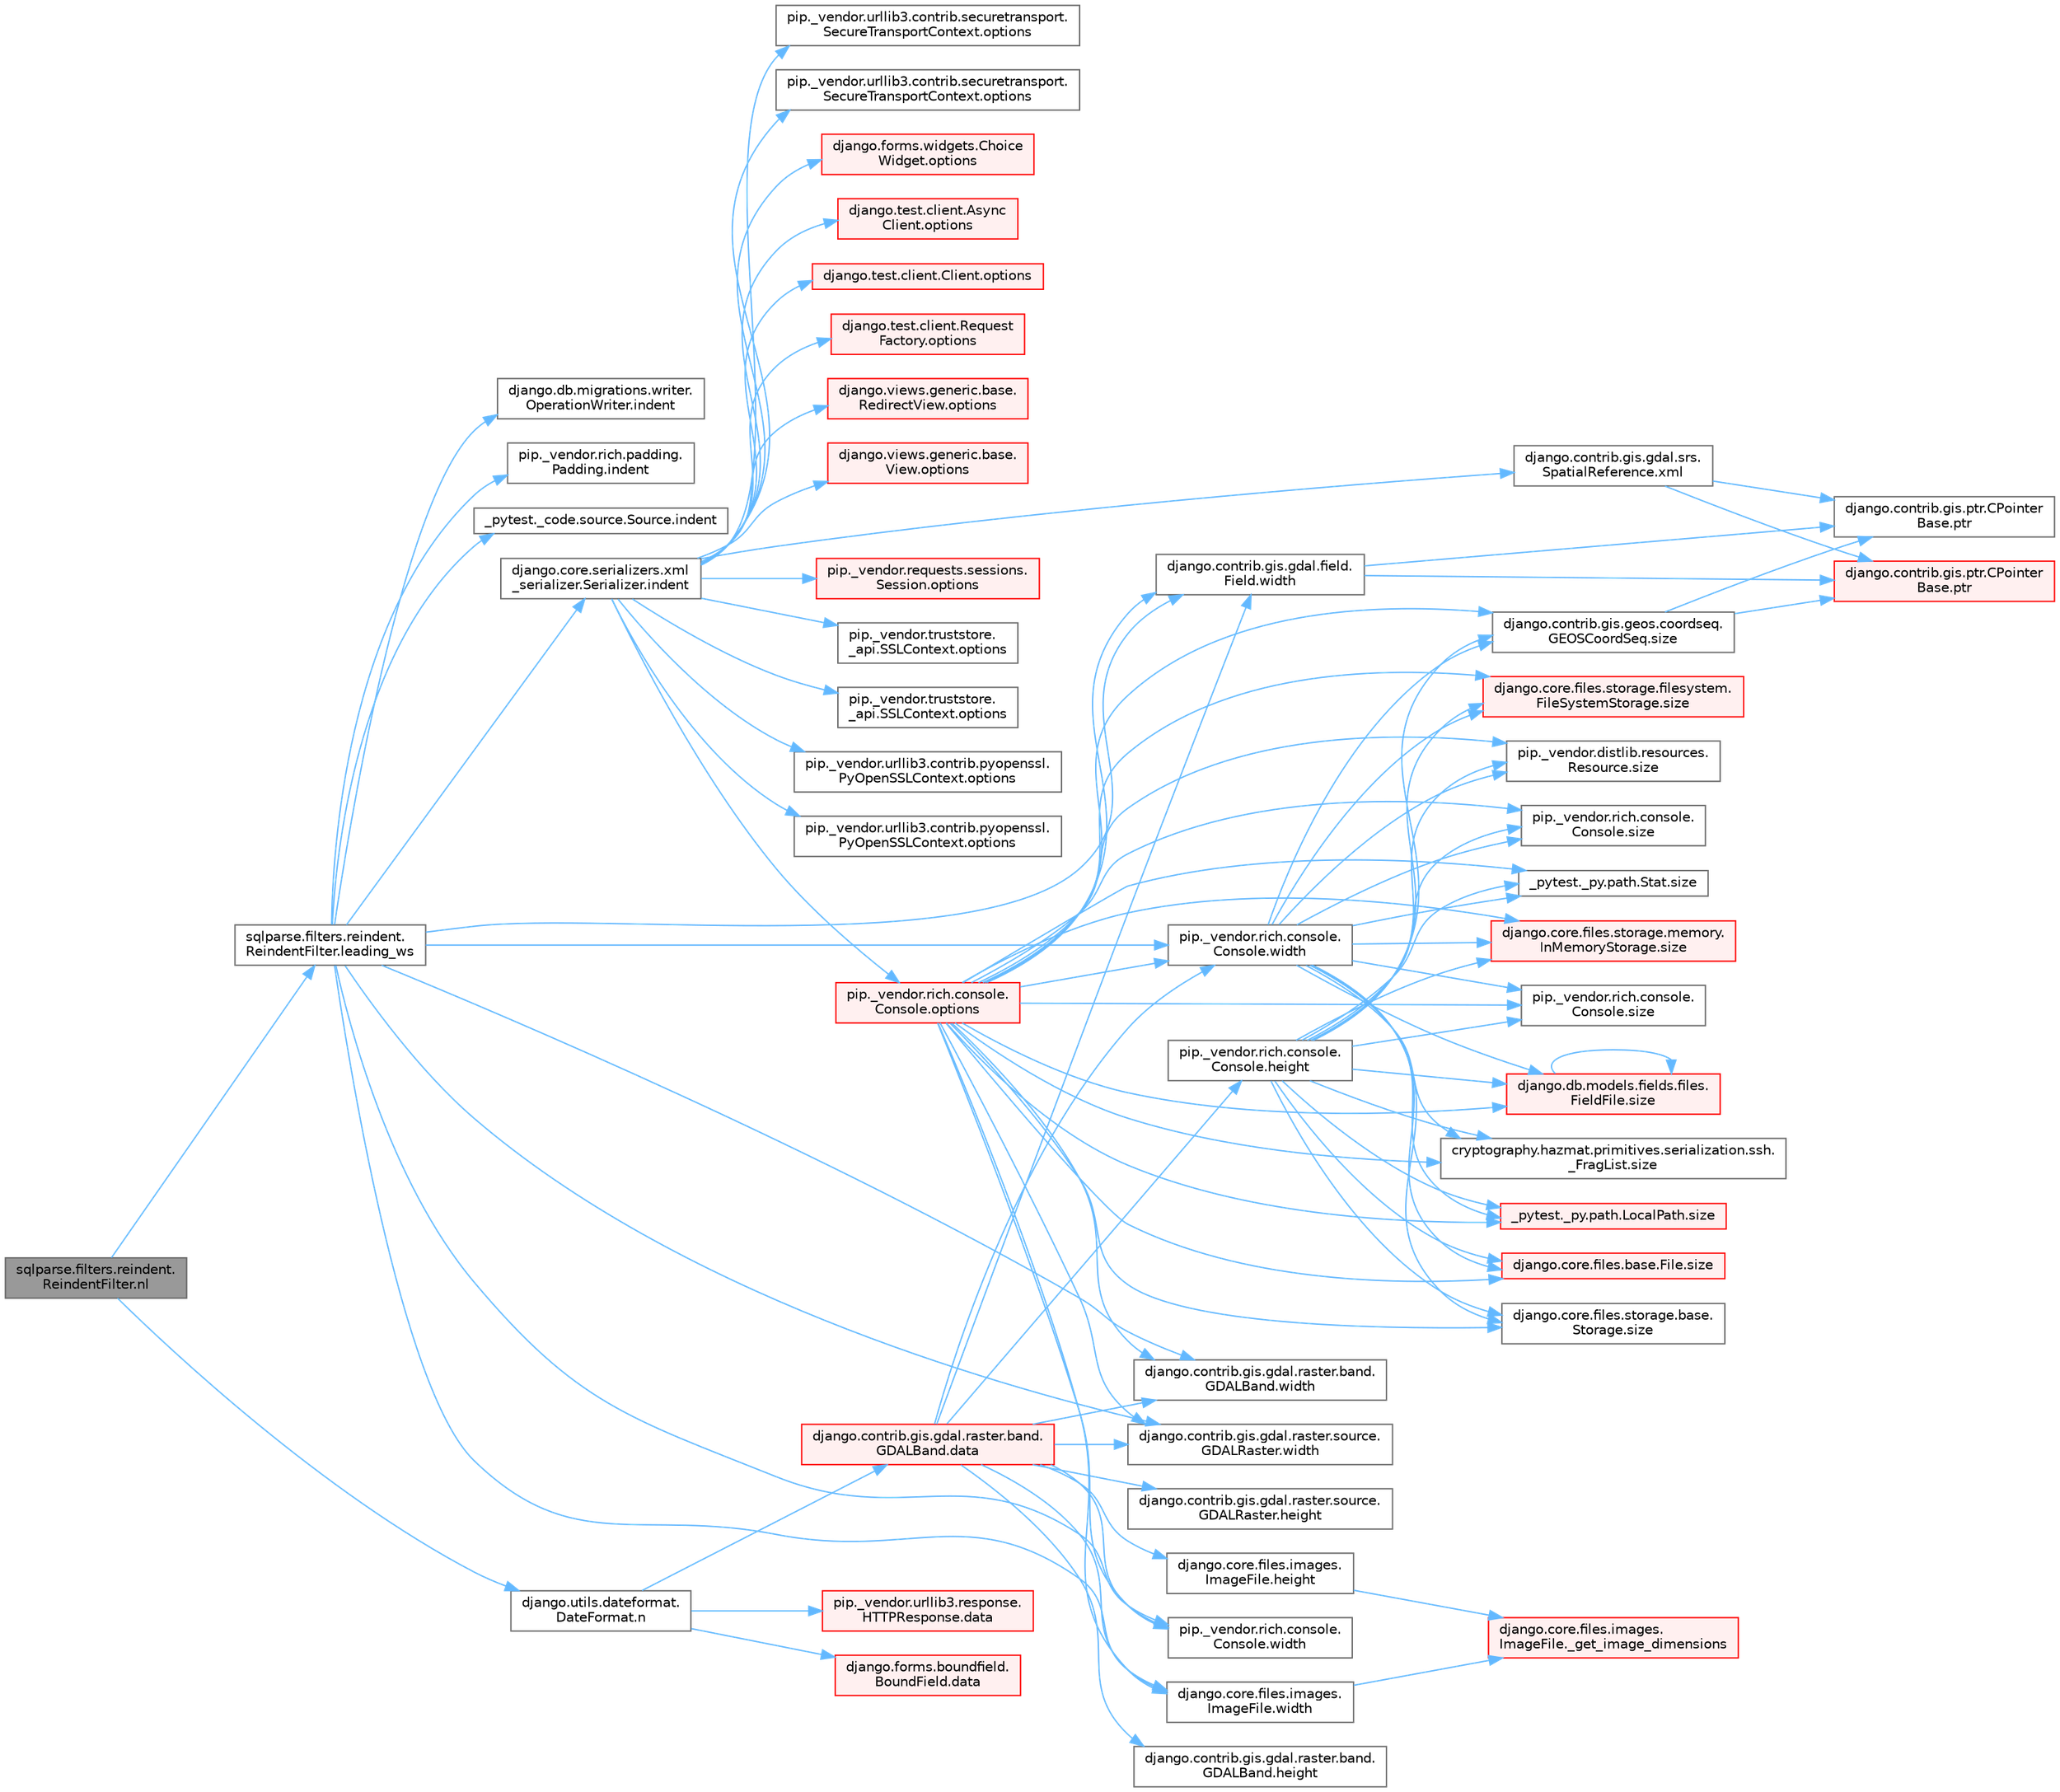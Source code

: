 digraph "sqlparse.filters.reindent.ReindentFilter.nl"
{
 // LATEX_PDF_SIZE
  bgcolor="transparent";
  edge [fontname=Helvetica,fontsize=10,labelfontname=Helvetica,labelfontsize=10];
  node [fontname=Helvetica,fontsize=10,shape=box,height=0.2,width=0.4];
  rankdir="LR";
  Node1 [id="Node000001",label="sqlparse.filters.reindent.\lReindentFilter.nl",height=0.2,width=0.4,color="gray40", fillcolor="grey60", style="filled", fontcolor="black",tooltip=" "];
  Node1 -> Node2 [id="edge1_Node000001_Node000002",color="steelblue1",style="solid",tooltip=" "];
  Node2 [id="Node000002",label="sqlparse.filters.reindent.\lReindentFilter.leading_ws",height=0.2,width=0.4,color="grey40", fillcolor="white", style="filled",URL="$classsqlparse_1_1filters_1_1reindent_1_1_reindent_filter.html#a75cf71d340673c54ed22a864dd4227ce",tooltip=" "];
  Node2 -> Node3 [id="edge2_Node000002_Node000003",color="steelblue1",style="solid",tooltip=" "];
  Node3 [id="Node000003",label="_pytest._code.source.Source.indent",height=0.2,width=0.4,color="grey40", fillcolor="white", style="filled",URL="$class__pytest_1_1__code_1_1source_1_1_source.html#abc99a323638809562ba4dbf97cab6bd1",tooltip=" "];
  Node2 -> Node4 [id="edge3_Node000002_Node000004",color="steelblue1",style="solid",tooltip=" "];
  Node4 [id="Node000004",label="django.core.serializers.xml\l_serializer.Serializer.indent",height=0.2,width=0.4,color="grey40", fillcolor="white", style="filled",URL="$classdjango_1_1core_1_1serializers_1_1xml__serializer_1_1_serializer.html#a5b3d624ac0ab14cb4194faca7877101a",tooltip=" "];
  Node4 -> Node5 [id="edge4_Node000004_Node000005",color="steelblue1",style="solid",tooltip=" "];
  Node5 [id="Node000005",label="django.forms.widgets.Choice\lWidget.options",height=0.2,width=0.4,color="red", fillcolor="#FFF0F0", style="filled",URL="$classdjango_1_1forms_1_1widgets_1_1_choice_widget.html#a8575b90386fc2027f38ea00133cef250",tooltip=" "];
  Node4 -> Node260 [id="edge5_Node000004_Node000260",color="steelblue1",style="solid",tooltip=" "];
  Node260 [id="Node000260",label="django.test.client.Async\lClient.options",height=0.2,width=0.4,color="red", fillcolor="#FFF0F0", style="filled",URL="$classdjango_1_1test_1_1client_1_1_async_client.html#a84509c6347cbc018e6335b924ec841a2",tooltip=" "];
  Node4 -> Node1457 [id="edge6_Node000004_Node001457",color="steelblue1",style="solid",tooltip=" "];
  Node1457 [id="Node001457",label="django.test.client.Client.options",height=0.2,width=0.4,color="red", fillcolor="#FFF0F0", style="filled",URL="$classdjango_1_1test_1_1client_1_1_client.html#a839ea6375ca2184b3b60550938b6824c",tooltip=" "];
  Node4 -> Node1459 [id="edge7_Node000004_Node001459",color="steelblue1",style="solid",tooltip=" "];
  Node1459 [id="Node001459",label="django.test.client.Request\lFactory.options",height=0.2,width=0.4,color="red", fillcolor="#FFF0F0", style="filled",URL="$classdjango_1_1test_1_1client_1_1_request_factory.html#a438a7e1be2437d680cd78d11dee77c54",tooltip=" "];
  Node4 -> Node1463 [id="edge8_Node000004_Node001463",color="steelblue1",style="solid",tooltip=" "];
  Node1463 [id="Node001463",label="django.views.generic.base.\lRedirectView.options",height=0.2,width=0.4,color="red", fillcolor="#FFF0F0", style="filled",URL="$classdjango_1_1views_1_1generic_1_1base_1_1_redirect_view.html#a444de156c79647344c987295c47a76e1",tooltip=" "];
  Node4 -> Node1651 [id="edge9_Node000004_Node001651",color="steelblue1",style="solid",tooltip=" "];
  Node1651 [id="Node001651",label="django.views.generic.base.\lView.options",height=0.2,width=0.4,color="red", fillcolor="#FFF0F0", style="filled",URL="$classdjango_1_1views_1_1generic_1_1base_1_1_view.html#a4d1dc440a5bae11bd7859d20ca9948e1",tooltip=" "];
  Node4 -> Node1654 [id="edge10_Node000004_Node001654",color="steelblue1",style="solid",tooltip=" "];
  Node1654 [id="Node001654",label="pip._vendor.requests.sessions.\lSession.options",height=0.2,width=0.4,color="red", fillcolor="#FFF0F0", style="filled",URL="$classpip_1_1__vendor_1_1requests_1_1sessions_1_1_session.html#a210270880f90521b3b3014748ecd87e9",tooltip=" "];
  Node4 -> Node1655 [id="edge11_Node000004_Node001655",color="steelblue1",style="solid",tooltip=" "];
  Node1655 [id="Node001655",label="pip._vendor.rich.console.\lConsole.options",height=0.2,width=0.4,color="red", fillcolor="#FFF0F0", style="filled",URL="$classpip_1_1__vendor_1_1rich_1_1console_1_1_console.html#a41c8efe30ea45a9a4a3f8c34c688fe00",tooltip=" "];
  Node1655 -> Node1657 [id="edge12_Node001655_Node001657",color="steelblue1",style="solid",tooltip=" "];
  Node1657 [id="Node001657",label="_pytest._py.path.LocalPath.size",height=0.2,width=0.4,color="red", fillcolor="#FFF0F0", style="filled",URL="$class__pytest_1_1__py_1_1path_1_1_local_path.html#a01312293d7ed99c7153402aa1c228012",tooltip=" "];
  Node1655 -> Node1661 [id="edge13_Node001655_Node001661",color="steelblue1",style="solid",tooltip=" "];
  Node1661 [id="Node001661",label="_pytest._py.path.Stat.size",height=0.2,width=0.4,color="grey40", fillcolor="white", style="filled",URL="$class__pytest_1_1__py_1_1path_1_1_stat.html#a206ba7bd29fc72352b3af66d7a7aafef",tooltip=" "];
  Node1655 -> Node1662 [id="edge14_Node001655_Node001662",color="steelblue1",style="solid",tooltip=" "];
  Node1662 [id="Node001662",label="cryptography.hazmat.primitives.serialization.ssh.\l_FragList.size",height=0.2,width=0.4,color="grey40", fillcolor="white", style="filled",URL="$classcryptography_1_1hazmat_1_1primitives_1_1serialization_1_1ssh_1_1___frag_list.html#a7e9d0a2bab129dc613ec19fe73f24252",tooltip=" "];
  Node1655 -> Node1663 [id="edge15_Node001655_Node001663",color="steelblue1",style="solid",tooltip=" "];
  Node1663 [id="Node001663",label="django.contrib.gis.geos.coordseq.\lGEOSCoordSeq.size",height=0.2,width=0.4,color="grey40", fillcolor="white", style="filled",URL="$classdjango_1_1contrib_1_1gis_1_1geos_1_1coordseq_1_1_g_e_o_s_coord_seq.html#a918c80def6f7235c7da41e8aaf614fa6",tooltip=" "];
  Node1663 -> Node61 [id="edge16_Node001663_Node000061",color="steelblue1",style="solid",tooltip=" "];
  Node61 [id="Node000061",label="django.contrib.gis.ptr.CPointer\lBase.ptr",height=0.2,width=0.4,color="red", fillcolor="#FFF0F0", style="filled",URL="$classdjango_1_1contrib_1_1gis_1_1ptr_1_1_c_pointer_base.html#a55873c889d27c42497c5a832c24e041b",tooltip=" "];
  Node1663 -> Node62 [id="edge17_Node001663_Node000062",color="steelblue1",style="solid",tooltip=" "];
  Node62 [id="Node000062",label="django.contrib.gis.ptr.CPointer\lBase.ptr",height=0.2,width=0.4,color="grey40", fillcolor="white", style="filled",URL="$classdjango_1_1contrib_1_1gis_1_1ptr_1_1_c_pointer_base.html#a73d2e45828ab4d985549c571852996fa",tooltip=" "];
  Node1655 -> Node1664 [id="edge18_Node001655_Node001664",color="steelblue1",style="solid",tooltip=" "];
  Node1664 [id="Node001664",label="django.core.files.base.File.size",height=0.2,width=0.4,color="red", fillcolor="#FFF0F0", style="filled",URL="$classdjango_1_1core_1_1files_1_1base_1_1_file.html#abe624c2bbb9a5c895e8d99ec7de4fd3d",tooltip=" "];
  Node1655 -> Node1665 [id="edge19_Node001655_Node001665",color="steelblue1",style="solid",tooltip=" "];
  Node1665 [id="Node001665",label="django.core.files.storage.base.\lStorage.size",height=0.2,width=0.4,color="grey40", fillcolor="white", style="filled",URL="$classdjango_1_1core_1_1files_1_1storage_1_1base_1_1_storage.html#a135bb0f4147e20b20d038cdc2304dd78",tooltip=" "];
  Node1655 -> Node1666 [id="edge20_Node001655_Node001666",color="steelblue1",style="solid",tooltip=" "];
  Node1666 [id="Node001666",label="django.core.files.storage.filesystem.\lFileSystemStorage.size",height=0.2,width=0.4,color="red", fillcolor="#FFF0F0", style="filled",URL="$classdjango_1_1core_1_1files_1_1storage_1_1filesystem_1_1_file_system_storage.html#a6e5dbaebdedc839f8a2869922a7181de",tooltip=" "];
  Node1655 -> Node1667 [id="edge21_Node001655_Node001667",color="steelblue1",style="solid",tooltip=" "];
  Node1667 [id="Node001667",label="django.core.files.storage.memory.\lInMemoryStorage.size",height=0.2,width=0.4,color="red", fillcolor="#FFF0F0", style="filled",URL="$classdjango_1_1core_1_1files_1_1storage_1_1memory_1_1_in_memory_storage.html#ac6691324035626377fb3989472a673be",tooltip=" "];
  Node1655 -> Node1682 [id="edge22_Node001655_Node001682",color="steelblue1",style="solid",tooltip=" "];
  Node1682 [id="Node001682",label="django.db.models.fields.files.\lFieldFile.size",height=0.2,width=0.4,color="red", fillcolor="#FFF0F0", style="filled",URL="$classdjango_1_1db_1_1models_1_1fields_1_1files_1_1_field_file.html#aea23a57308858c3cbc573c67f2ab9b74",tooltip=" "];
  Node1682 -> Node1682 [id="edge23_Node001682_Node001682",color="steelblue1",style="solid",tooltip=" "];
  Node1655 -> Node1683 [id="edge24_Node001655_Node001683",color="steelblue1",style="solid",tooltip=" "];
  Node1683 [id="Node001683",label="pip._vendor.distlib.resources.\lResource.size",height=0.2,width=0.4,color="grey40", fillcolor="white", style="filled",URL="$classpip_1_1__vendor_1_1distlib_1_1resources_1_1_resource.html#a65a294bc884a9f006d465df4a7be732d",tooltip=" "];
  Node1655 -> Node1684 [id="edge25_Node001655_Node001684",color="steelblue1",style="solid",tooltip=" "];
  Node1684 [id="Node001684",label="pip._vendor.rich.console.\lConsole.size",height=0.2,width=0.4,color="grey40", fillcolor="white", style="filled",URL="$classpip_1_1__vendor_1_1rich_1_1console_1_1_console.html#a51e25cd9881c627f959a35e7623b81db",tooltip=" "];
  Node1655 -> Node1685 [id="edge26_Node001655_Node001685",color="steelblue1",style="solid",tooltip=" "];
  Node1685 [id="Node001685",label="pip._vendor.rich.console.\lConsole.size",height=0.2,width=0.4,color="grey40", fillcolor="white", style="filled",URL="$classpip_1_1__vendor_1_1rich_1_1console_1_1_console.html#ae882677fb24c61ad973112e90fadafa7",tooltip=" "];
  Node1655 -> Node1686 [id="edge27_Node001655_Node001686",color="steelblue1",style="solid",tooltip=" "];
  Node1686 [id="Node001686",label="django.contrib.gis.gdal.field.\lField.width",height=0.2,width=0.4,color="grey40", fillcolor="white", style="filled",URL="$classdjango_1_1contrib_1_1gis_1_1gdal_1_1field_1_1_field.html#a9d43a623b937f633a9e6dca9323f5fa7",tooltip=" "];
  Node1686 -> Node61 [id="edge28_Node001686_Node000061",color="steelblue1",style="solid",tooltip=" "];
  Node1686 -> Node62 [id="edge29_Node001686_Node000062",color="steelblue1",style="solid",tooltip=" "];
  Node1655 -> Node1687 [id="edge30_Node001655_Node001687",color="steelblue1",style="solid",tooltip=" "];
  Node1687 [id="Node001687",label="django.contrib.gis.gdal.raster.band.\lGDALBand.width",height=0.2,width=0.4,color="grey40", fillcolor="white", style="filled",URL="$classdjango_1_1contrib_1_1gis_1_1gdal_1_1raster_1_1band_1_1_g_d_a_l_band.html#a407780888708f2bb99b4d298eb6d8062",tooltip=" "];
  Node1655 -> Node1688 [id="edge31_Node001655_Node001688",color="steelblue1",style="solid",tooltip=" "];
  Node1688 [id="Node001688",label="django.contrib.gis.gdal.raster.source.\lGDALRaster.width",height=0.2,width=0.4,color="grey40", fillcolor="white", style="filled",URL="$classdjango_1_1contrib_1_1gis_1_1gdal_1_1raster_1_1source_1_1_g_d_a_l_raster.html#a58442e42bce5bcabb54fab7a2e636bc2",tooltip=" "];
  Node1655 -> Node1689 [id="edge32_Node001655_Node001689",color="steelblue1",style="solid",tooltip=" "];
  Node1689 [id="Node001689",label="django.core.files.images.\lImageFile.width",height=0.2,width=0.4,color="grey40", fillcolor="white", style="filled",URL="$classdjango_1_1core_1_1files_1_1images_1_1_image_file.html#a3a50a37ab3f2d7395c892a262ecb49bc",tooltip=" "];
  Node1689 -> Node171 [id="edge33_Node001689_Node000171",color="steelblue1",style="solid",tooltip=" "];
  Node171 [id="Node000171",label="django.core.files.images.\lImageFile._get_image_dimensions",height=0.2,width=0.4,color="red", fillcolor="#FFF0F0", style="filled",URL="$classdjango_1_1core_1_1files_1_1images_1_1_image_file.html#a2832e2235f63c851f4652a4ea59ec924",tooltip=" "];
  Node1655 -> Node1690 [id="edge34_Node001655_Node001690",color="steelblue1",style="solid",tooltip=" "];
  Node1690 [id="Node001690",label="pip._vendor.rich.console.\lConsole.width",height=0.2,width=0.4,color="grey40", fillcolor="white", style="filled",URL="$classpip_1_1__vendor_1_1rich_1_1console_1_1_console.html#a3163e1b4e2842bc355d0f5c3100ecc08",tooltip=" "];
  Node1690 -> Node1657 [id="edge35_Node001690_Node001657",color="steelblue1",style="solid",tooltip=" "];
  Node1690 -> Node1661 [id="edge36_Node001690_Node001661",color="steelblue1",style="solid",tooltip=" "];
  Node1690 -> Node1662 [id="edge37_Node001690_Node001662",color="steelblue1",style="solid",tooltip=" "];
  Node1690 -> Node1663 [id="edge38_Node001690_Node001663",color="steelblue1",style="solid",tooltip=" "];
  Node1690 -> Node1664 [id="edge39_Node001690_Node001664",color="steelblue1",style="solid",tooltip=" "];
  Node1690 -> Node1665 [id="edge40_Node001690_Node001665",color="steelblue1",style="solid",tooltip=" "];
  Node1690 -> Node1666 [id="edge41_Node001690_Node001666",color="steelblue1",style="solid",tooltip=" "];
  Node1690 -> Node1667 [id="edge42_Node001690_Node001667",color="steelblue1",style="solid",tooltip=" "];
  Node1690 -> Node1682 [id="edge43_Node001690_Node001682",color="steelblue1",style="solid",tooltip=" "];
  Node1690 -> Node1683 [id="edge44_Node001690_Node001683",color="steelblue1",style="solid",tooltip=" "];
  Node1690 -> Node1684 [id="edge45_Node001690_Node001684",color="steelblue1",style="solid",tooltip=" "];
  Node1690 -> Node1685 [id="edge46_Node001690_Node001685",color="steelblue1",style="solid",tooltip=" "];
  Node1655 -> Node1691 [id="edge47_Node001655_Node001691",color="steelblue1",style="solid",tooltip=" "];
  Node1691 [id="Node001691",label="pip._vendor.rich.console.\lConsole.width",height=0.2,width=0.4,color="grey40", fillcolor="white", style="filled",URL="$classpip_1_1__vendor_1_1rich_1_1console_1_1_console.html#aa2ba8c5fa1dd224794b0ac2acd384863",tooltip=" "];
  Node4 -> Node1692 [id="edge48_Node000004_Node001692",color="steelblue1",style="solid",tooltip=" "];
  Node1692 [id="Node001692",label="pip._vendor.truststore.\l_api.SSLContext.options",height=0.2,width=0.4,color="grey40", fillcolor="white", style="filled",URL="$classpip_1_1__vendor_1_1truststore_1_1__api_1_1_s_s_l_context.html#a6755b8a82c0de77273744b73a826678d",tooltip=" "];
  Node4 -> Node1693 [id="edge49_Node000004_Node001693",color="steelblue1",style="solid",tooltip=" "];
  Node1693 [id="Node001693",label="pip._vendor.truststore.\l_api.SSLContext.options",height=0.2,width=0.4,color="grey40", fillcolor="white", style="filled",URL="$classpip_1_1__vendor_1_1truststore_1_1__api_1_1_s_s_l_context.html#a90bd5b81f087b6628b2f681ce6cffcd6",tooltip=" "];
  Node4 -> Node1694 [id="edge50_Node000004_Node001694",color="steelblue1",style="solid",tooltip=" "];
  Node1694 [id="Node001694",label="pip._vendor.urllib3.contrib.pyopenssl.\lPyOpenSSLContext.options",height=0.2,width=0.4,color="grey40", fillcolor="white", style="filled",URL="$classpip_1_1__vendor_1_1urllib3_1_1contrib_1_1pyopenssl_1_1_py_open_s_s_l_context.html#a3f539cc9d4b91d2fb90d7f8aef3810c1",tooltip=" "];
  Node4 -> Node1695 [id="edge51_Node000004_Node001695",color="steelblue1",style="solid",tooltip=" "];
  Node1695 [id="Node001695",label="pip._vendor.urllib3.contrib.pyopenssl.\lPyOpenSSLContext.options",height=0.2,width=0.4,color="grey40", fillcolor="white", style="filled",URL="$classpip_1_1__vendor_1_1urllib3_1_1contrib_1_1pyopenssl_1_1_py_open_s_s_l_context.html#a8475fc4f3e83d92654b066a9422908dc",tooltip=" "];
  Node4 -> Node1696 [id="edge52_Node000004_Node001696",color="steelblue1",style="solid",tooltip=" "];
  Node1696 [id="Node001696",label="pip._vendor.urllib3.contrib.securetransport.\lSecureTransportContext.options",height=0.2,width=0.4,color="grey40", fillcolor="white", style="filled",URL="$classpip_1_1__vendor_1_1urllib3_1_1contrib_1_1securetransport_1_1_secure_transport_context.html#ae19920941647ed0b43e0ed7d96e12457",tooltip=" "];
  Node4 -> Node1697 [id="edge53_Node000004_Node001697",color="steelblue1",style="solid",tooltip=" "];
  Node1697 [id="Node001697",label="pip._vendor.urllib3.contrib.securetransport.\lSecureTransportContext.options",height=0.2,width=0.4,color="grey40", fillcolor="white", style="filled",URL="$classpip_1_1__vendor_1_1urllib3_1_1contrib_1_1securetransport_1_1_secure_transport_context.html#acf6c1ec11ca09e30c9c70d7dc26afacd",tooltip=" "];
  Node4 -> Node2460 [id="edge54_Node000004_Node002460",color="steelblue1",style="solid",tooltip=" "];
  Node2460 [id="Node002460",label="django.contrib.gis.gdal.srs.\lSpatialReference.xml",height=0.2,width=0.4,color="grey40", fillcolor="white", style="filled",URL="$classdjango_1_1contrib_1_1gis_1_1gdal_1_1srs_1_1_spatial_reference.html#a909d3c8bdf1de4ad7b231b87bb4dd664",tooltip=" "];
  Node2460 -> Node61 [id="edge55_Node002460_Node000061",color="steelblue1",style="solid",tooltip=" "];
  Node2460 -> Node62 [id="edge56_Node002460_Node000062",color="steelblue1",style="solid",tooltip=" "];
  Node2 -> Node4427 [id="edge57_Node000002_Node004427",color="steelblue1",style="solid",tooltip=" "];
  Node4427 [id="Node004427",label="django.db.migrations.writer.\lOperationWriter.indent",height=0.2,width=0.4,color="grey40", fillcolor="white", style="filled",URL="$classdjango_1_1db_1_1migrations_1_1writer_1_1_operation_writer.html#a4ad86f394c5999071c96ad30cf54055a",tooltip=" "];
  Node2 -> Node4428 [id="edge58_Node000002_Node004428",color="steelblue1",style="solid",tooltip=" "];
  Node4428 [id="Node004428",label="pip._vendor.rich.padding.\lPadding.indent",height=0.2,width=0.4,color="grey40", fillcolor="white", style="filled",URL="$classpip_1_1__vendor_1_1rich_1_1padding_1_1_padding.html#abb6784da1907e3486c3a9ea715a04ed2",tooltip=" "];
  Node2 -> Node1686 [id="edge59_Node000002_Node001686",color="steelblue1",style="solid",tooltip=" "];
  Node2 -> Node1687 [id="edge60_Node000002_Node001687",color="steelblue1",style="solid",tooltip=" "];
  Node2 -> Node1688 [id="edge61_Node000002_Node001688",color="steelblue1",style="solid",tooltip=" "];
  Node2 -> Node1689 [id="edge62_Node000002_Node001689",color="steelblue1",style="solid",tooltip=" "];
  Node2 -> Node1690 [id="edge63_Node000002_Node001690",color="steelblue1",style="solid",tooltip=" "];
  Node2 -> Node1691 [id="edge64_Node000002_Node001691",color="steelblue1",style="solid",tooltip=" "];
  Node1 -> Node166 [id="edge65_Node000001_Node000166",color="steelblue1",style="solid",tooltip=" "];
  Node166 [id="Node000166",label="django.utils.dateformat.\lDateFormat.n",height=0.2,width=0.4,color="grey40", fillcolor="white", style="filled",URL="$classdjango_1_1utils_1_1dateformat_1_1_date_format.html#a1ae7b2d5135c8aa3d1117e7906704ee8",tooltip=" "];
  Node166 -> Node167 [id="edge66_Node000166_Node000167",color="steelblue1",style="solid",tooltip=" "];
  Node167 [id="Node000167",label="django.contrib.gis.gdal.raster.band.\lGDALBand.data",height=0.2,width=0.4,color="red", fillcolor="#FFF0F0", style="filled",URL="$classdjango_1_1contrib_1_1gis_1_1gdal_1_1raster_1_1band_1_1_g_d_a_l_band.html#a5d37dc4c4d5a50a21b75460e75f9ee4d",tooltip=" "];
  Node167 -> Node168 [id="edge67_Node000167_Node000168",color="steelblue1",style="solid",tooltip=" "];
  Node168 [id="Node000168",label="django.contrib.gis.gdal.raster.band.\lGDALBand.height",height=0.2,width=0.4,color="grey40", fillcolor="white", style="filled",URL="$classdjango_1_1contrib_1_1gis_1_1gdal_1_1raster_1_1band_1_1_g_d_a_l_band.html#a7bea10d663b16684316ee8a95120ed62",tooltip=" "];
  Node167 -> Node169 [id="edge68_Node000167_Node000169",color="steelblue1",style="solid",tooltip=" "];
  Node169 [id="Node000169",label="django.contrib.gis.gdal.raster.source.\lGDALRaster.height",height=0.2,width=0.4,color="grey40", fillcolor="white", style="filled",URL="$classdjango_1_1contrib_1_1gis_1_1gdal_1_1raster_1_1source_1_1_g_d_a_l_raster.html#a5a893c132270fb65d330a59510a6bff0",tooltip=" "];
  Node167 -> Node170 [id="edge69_Node000167_Node000170",color="steelblue1",style="solid",tooltip=" "];
  Node170 [id="Node000170",label="django.core.files.images.\lImageFile.height",height=0.2,width=0.4,color="grey40", fillcolor="white", style="filled",URL="$classdjango_1_1core_1_1files_1_1images_1_1_image_file.html#ad4617c14c2a4ffe0b677cd7c1579bd20",tooltip=" "];
  Node170 -> Node171 [id="edge70_Node000170_Node000171",color="steelblue1",style="solid",tooltip=" "];
  Node167 -> Node4524 [id="edge71_Node000167_Node004524",color="steelblue1",style="solid",tooltip=" "];
  Node4524 [id="Node004524",label="pip._vendor.rich.console.\lConsole.height",height=0.2,width=0.4,color="grey40", fillcolor="white", style="filled",URL="$classpip_1_1__vendor_1_1rich_1_1console_1_1_console.html#adf55ca44bd09a7285363cdfd2a411a53",tooltip=" "];
  Node4524 -> Node1657 [id="edge72_Node004524_Node001657",color="steelblue1",style="solid",tooltip=" "];
  Node4524 -> Node1661 [id="edge73_Node004524_Node001661",color="steelblue1",style="solid",tooltip=" "];
  Node4524 -> Node1662 [id="edge74_Node004524_Node001662",color="steelblue1",style="solid",tooltip=" "];
  Node4524 -> Node1663 [id="edge75_Node004524_Node001663",color="steelblue1",style="solid",tooltip=" "];
  Node4524 -> Node1664 [id="edge76_Node004524_Node001664",color="steelblue1",style="solid",tooltip=" "];
  Node4524 -> Node1665 [id="edge77_Node004524_Node001665",color="steelblue1",style="solid",tooltip=" "];
  Node4524 -> Node1666 [id="edge78_Node004524_Node001666",color="steelblue1",style="solid",tooltip=" "];
  Node4524 -> Node1667 [id="edge79_Node004524_Node001667",color="steelblue1",style="solid",tooltip=" "];
  Node4524 -> Node1682 [id="edge80_Node004524_Node001682",color="steelblue1",style="solid",tooltip=" "];
  Node4524 -> Node1683 [id="edge81_Node004524_Node001683",color="steelblue1",style="solid",tooltip=" "];
  Node4524 -> Node1684 [id="edge82_Node004524_Node001684",color="steelblue1",style="solid",tooltip=" "];
  Node4524 -> Node1685 [id="edge83_Node004524_Node001685",color="steelblue1",style="solid",tooltip=" "];
  Node167 -> Node1686 [id="edge84_Node000167_Node001686",color="steelblue1",style="solid",tooltip=" "];
  Node167 -> Node1687 [id="edge85_Node000167_Node001687",color="steelblue1",style="solid",tooltip=" "];
  Node167 -> Node1688 [id="edge86_Node000167_Node001688",color="steelblue1",style="solid",tooltip=" "];
  Node167 -> Node1689 [id="edge87_Node000167_Node001689",color="steelblue1",style="solid",tooltip=" "];
  Node167 -> Node1690 [id="edge88_Node000167_Node001690",color="steelblue1",style="solid",tooltip=" "];
  Node167 -> Node1691 [id="edge89_Node000167_Node001691",color="steelblue1",style="solid",tooltip=" "];
  Node166 -> Node508 [id="edge90_Node000166_Node000508",color="steelblue1",style="solid",tooltip=" "];
  Node508 [id="Node000508",label="django.forms.boundfield.\lBoundField.data",height=0.2,width=0.4,color="red", fillcolor="#FFF0F0", style="filled",URL="$classdjango_1_1forms_1_1boundfield_1_1_bound_field.html#ad38e19a5099c352218e82322f47b020c",tooltip=" "];
  Node166 -> Node509 [id="edge91_Node000166_Node000509",color="steelblue1",style="solid",tooltip=" "];
  Node509 [id="Node000509",label="pip._vendor.urllib3.response.\lHTTPResponse.data",height=0.2,width=0.4,color="red", fillcolor="#FFF0F0", style="filled",URL="$classpip_1_1__vendor_1_1urllib3_1_1response_1_1_h_t_t_p_response.html#abf3c538704803faf453331b0031f3bdd",tooltip=" "];
}
